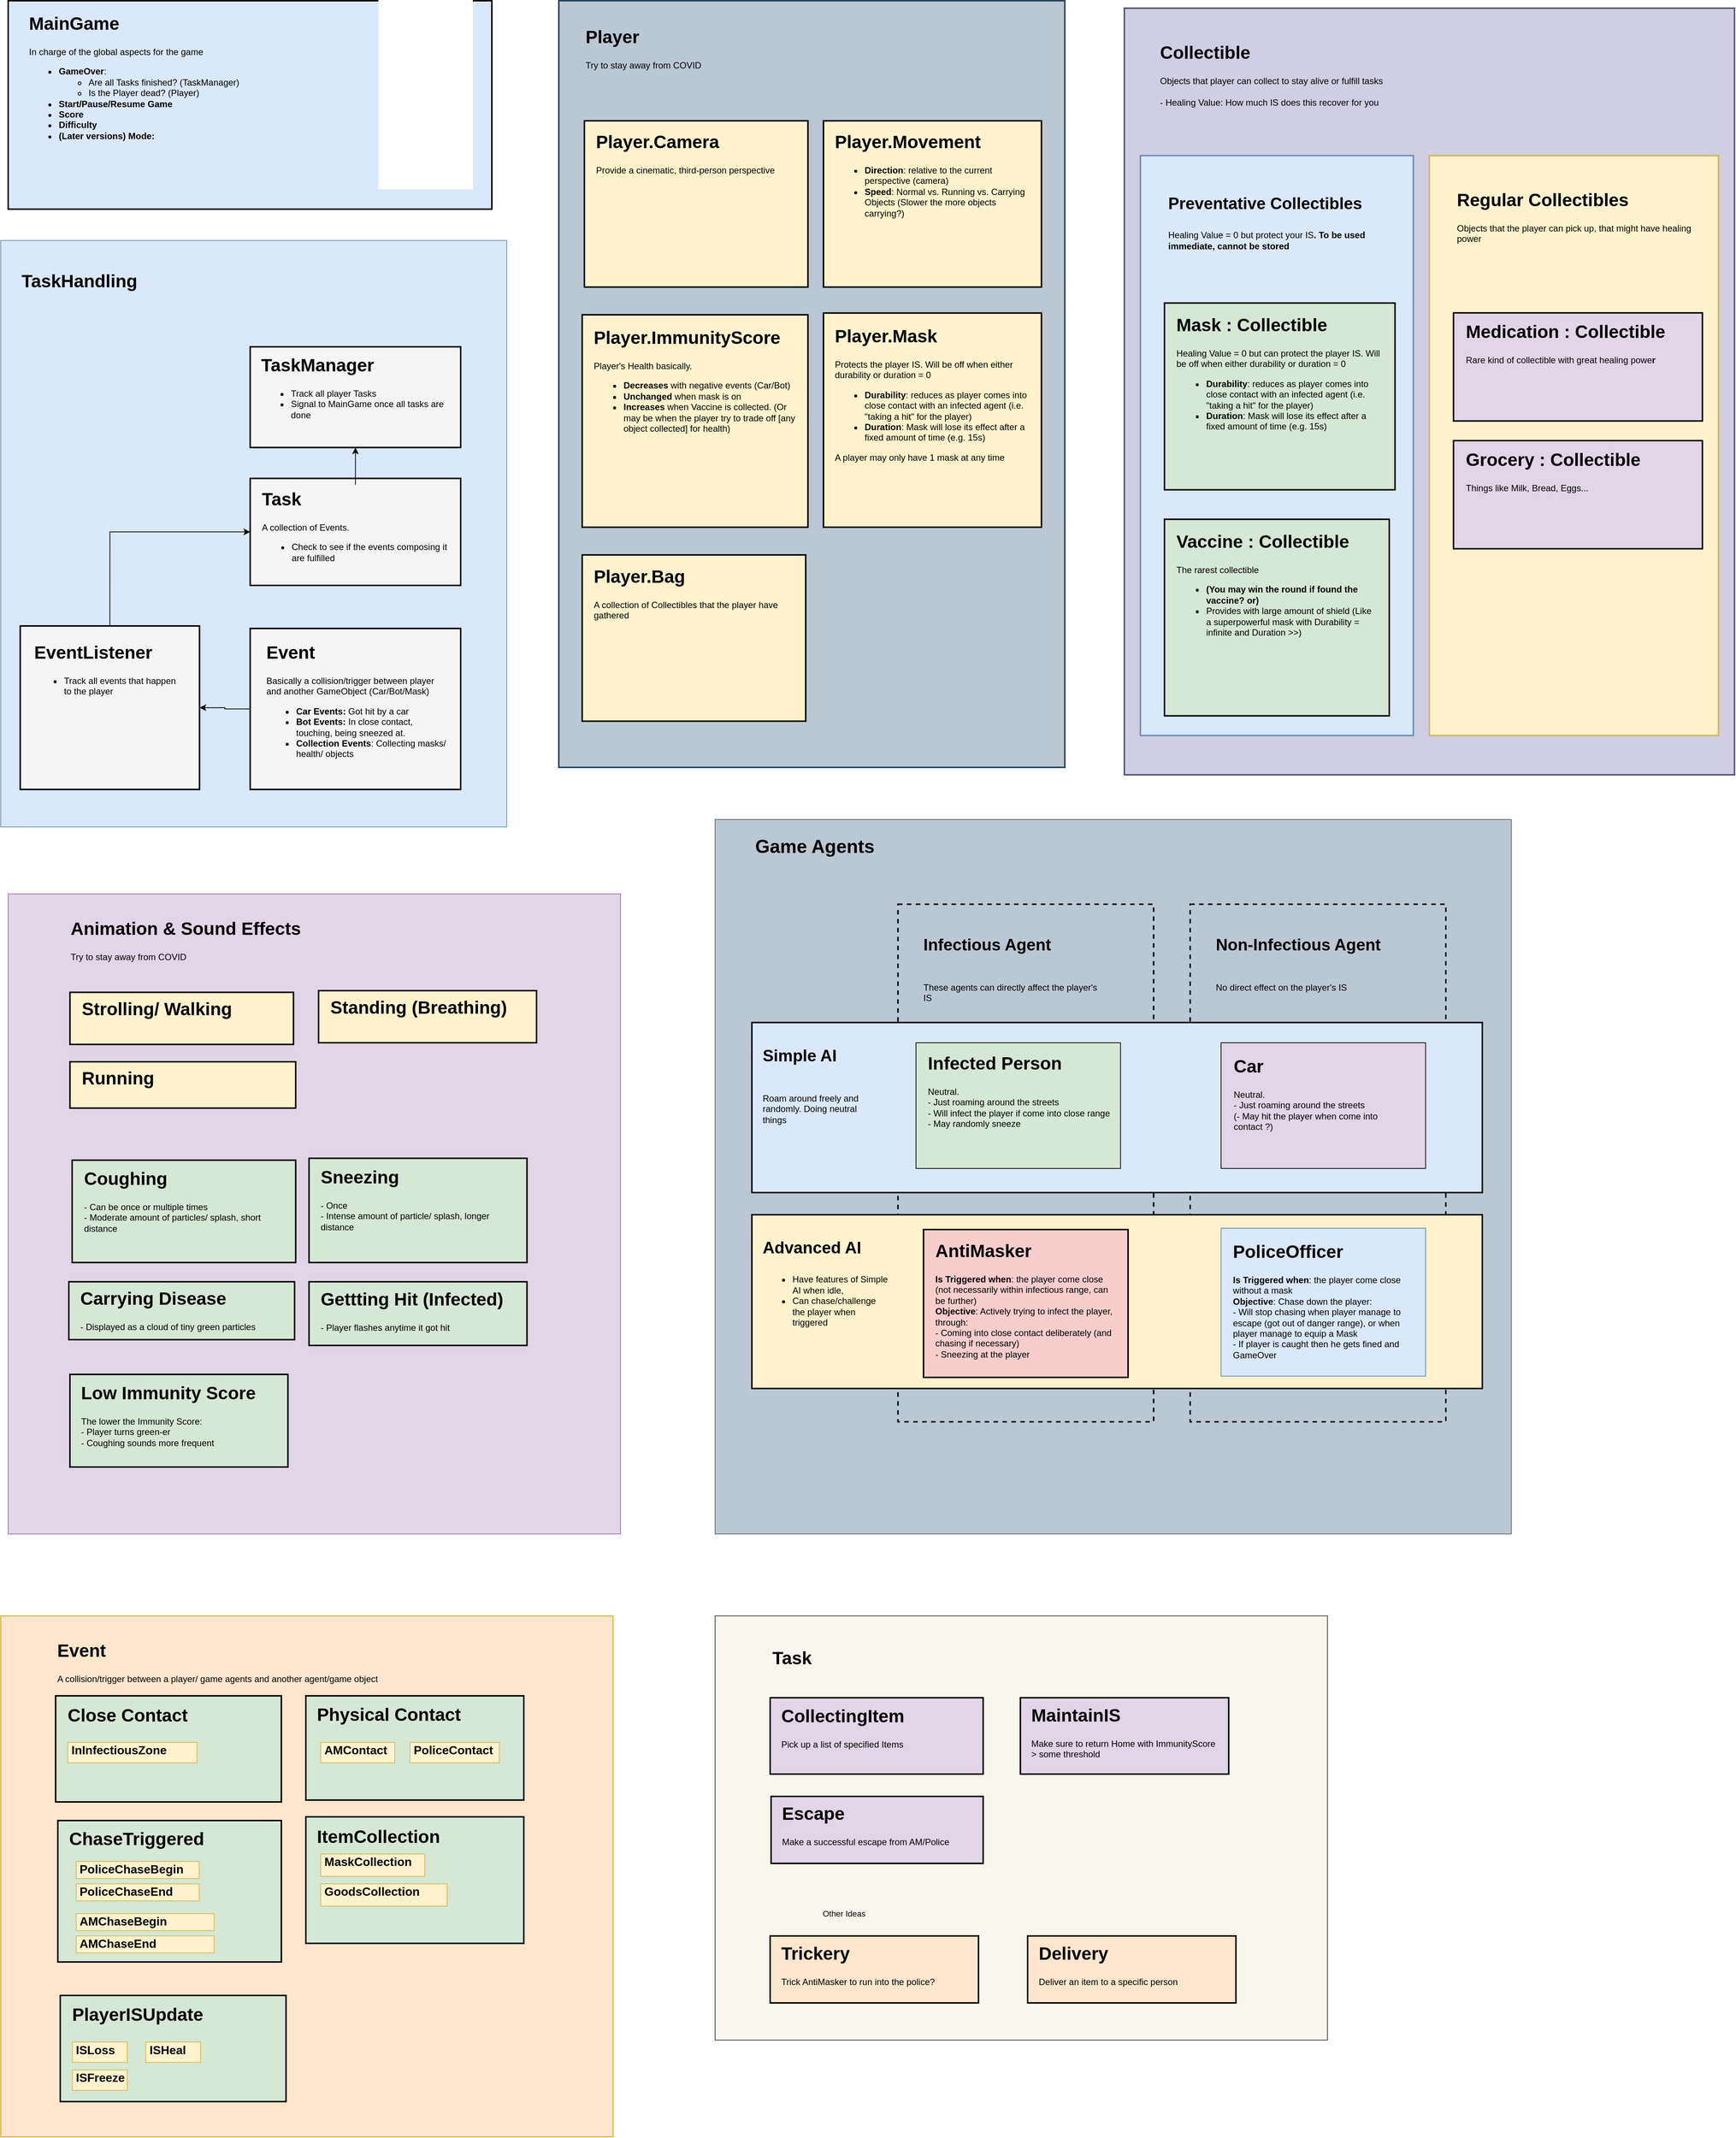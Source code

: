 <mxfile version="14.2.3" type="github">
  <diagram id="yx-DEh3mafyq6rKC4UoP" name="Page-1">
    <mxGraphModel dx="3494" dy="1338" grid="1" gridSize="10" guides="1" tooltips="1" connect="1" arrows="1" fold="1" page="1" pageScale="1" pageWidth="850" pageHeight="1100" math="0" shadow="0">
      <root>
        <mxCell id="0" />
        <mxCell id="1" parent="0" />
        <mxCell id="9jHa-yjWCjIx_G0f_6F6-2" value="" style="group;fillColor=#dae8fc;strokeColor=#6c8ebf;" parent="1" vertex="1" connectable="0">
          <mxGeometry x="-790" y="70" width="650" height="280" as="geometry" />
        </mxCell>
        <mxCell id="9jHa-yjWCjIx_G0f_6F6-3" value="" style="rounded=0;whiteSpace=wrap;html=1;strokeWidth=2;fillColor=none;align=left;" parent="9jHa-yjWCjIx_G0f_6F6-2" vertex="1">
          <mxGeometry width="650" height="280" as="geometry" />
        </mxCell>
        <mxCell id="9jHa-yjWCjIx_G0f_6F6-4" value="&lt;h1&gt;MainGame&lt;/h1&gt;&lt;div&gt;In charge of the global aspects for the game&lt;/div&gt;&lt;ul&gt;&lt;li&gt;&lt;b&gt;GameOver&lt;/b&gt;:&lt;/li&gt;&lt;ul&gt;&lt;li&gt;Are all Tasks finished? (TaskManager)&lt;/li&gt;&lt;li&gt;Is the Player dead? (Player)&lt;/li&gt;&lt;/ul&gt;&lt;li&gt;&lt;b&gt;Start/Pause/Resume Game&lt;/b&gt;&lt;/li&gt;&lt;li&gt;&lt;b&gt;Score&lt;/b&gt;&lt;/li&gt;&lt;li&gt;&lt;b&gt;Difficulty&lt;/b&gt;&lt;/li&gt;&lt;li&gt;&lt;b&gt;(Later versions) Mode: &lt;br&gt;&lt;/b&gt;&lt;/li&gt;&lt;/ul&gt;&lt;div&gt;&lt;br&gt;&lt;/div&gt;&lt;div&gt;&lt;br&gt;&lt;/div&gt;&lt;p&gt;&lt;br&gt;&lt;/p&gt;" style="text;html=1;strokeColor=none;fillColor=none;spacing=5;spacingTop=-20;whiteSpace=wrap;overflow=hidden;rounded=0;" parent="9jHa-yjWCjIx_G0f_6F6-2" vertex="1">
          <mxGeometry x="23.21" y="11.2" width="599.706" height="254.8" as="geometry" />
        </mxCell>
        <mxCell id="9jHa-yjWCjIx_G0f_6F6-5" value="" style="group" parent="1" vertex="1" connectable="0">
          <mxGeometry x="710" y="80" width="820" height="1030" as="geometry" />
        </mxCell>
        <mxCell id="9jHa-yjWCjIx_G0f_6F6-6" value="" style="rounded=0;whiteSpace=wrap;html=1;strokeWidth=2;fillColor=#d0cee2;strokeColor=#56517e;" parent="9jHa-yjWCjIx_G0f_6F6-5" vertex="1">
          <mxGeometry width="820" height="1030" as="geometry" />
        </mxCell>
        <mxCell id="9jHa-yjWCjIx_G0f_6F6-7" value="&lt;h1&gt;Collectible&lt;/h1&gt;&lt;div&gt;Objects that player can collect to stay alive or fulfill tasks&lt;br&gt;&lt;/div&gt;&lt;div&gt;&lt;br&gt;&lt;/div&gt;- Healing Value: How much IS does this recover for you" style="text;html=1;spacing=5;spacingTop=-20;whiteSpace=wrap;overflow=hidden;rounded=0;" parent="9jHa-yjWCjIx_G0f_6F6-5" vertex="1">
          <mxGeometry x="43.16" y="39.615" width="612.733" height="158.462" as="geometry" />
        </mxCell>
        <mxCell id="9jHa-yjWCjIx_G0f_6F6-8" value="" style="group" parent="9jHa-yjWCjIx_G0f_6F6-5" vertex="1" connectable="0">
          <mxGeometry x="21.579" y="198.077" width="388.421" height="779.103" as="geometry" />
        </mxCell>
        <mxCell id="9jHa-yjWCjIx_G0f_6F6-9" value="" style="rounded=0;whiteSpace=wrap;html=1;strokeWidth=2;fillColor=#dae8fc;strokeColor=#6c8ebf;" parent="9jHa-yjWCjIx_G0f_6F6-8" vertex="1">
          <mxGeometry width="366.842" height="779.103" as="geometry" />
        </mxCell>
        <mxCell id="9jHa-yjWCjIx_G0f_6F6-10" value="" style="group;fillColor=#d5e8d4;strokeColor=#82b366;" parent="9jHa-yjWCjIx_G0f_6F6-8" vertex="1" connectable="0">
          <mxGeometry x="32.368" y="488.59" width="302.105" height="264.103" as="geometry" />
        </mxCell>
        <mxCell id="9jHa-yjWCjIx_G0f_6F6-11" value="" style="rounded=0;whiteSpace=wrap;html=1;strokeWidth=2;fillColor=none;align=left;" parent="9jHa-yjWCjIx_G0f_6F6-10" vertex="1">
          <mxGeometry width="302.105" height="264.103" as="geometry" />
        </mxCell>
        <mxCell id="9jHa-yjWCjIx_G0f_6F6-12" value="&lt;h1&gt;Vaccine : Collectible&lt;/h1&gt;&lt;div&gt;The rarest collectible&lt;br&gt;&lt;/div&gt;&lt;div&gt;&lt;ul&gt;&lt;li&gt;&lt;b&gt;(You may win the round if found the vaccine? or)&lt;/b&gt;&lt;/li&gt;&lt;li&gt;Provides with large amount of shield (Like a superpowerful mask with Durability = infinite and Duration &amp;gt;&amp;gt;)&lt;br&gt;&lt;/li&gt;&lt;/ul&gt;&lt;/div&gt;&lt;p&gt;&lt;br&gt;&lt;/p&gt;" style="text;html=1;strokeColor=none;fillColor=none;spacing=5;spacingTop=-20;whiteSpace=wrap;overflow=hidden;rounded=0;" parent="9jHa-yjWCjIx_G0f_6F6-10" vertex="1">
          <mxGeometry x="10.788" y="10.564" width="278.73" height="240.333" as="geometry" />
        </mxCell>
        <mxCell id="9jHa-yjWCjIx_G0f_6F6-13" value="" style="group;fillColor=#d5e8d4;strokeColor=#82b366;" parent="9jHa-yjWCjIx_G0f_6F6-8" vertex="1" connectable="0">
          <mxGeometry x="32.368" y="198.077" width="309.82" height="250.897" as="geometry" />
        </mxCell>
        <mxCell id="9jHa-yjWCjIx_G0f_6F6-14" value="" style="rounded=0;whiteSpace=wrap;html=1;strokeWidth=2;fillColor=none;align=left;" parent="9jHa-yjWCjIx_G0f_6F6-13" vertex="1">
          <mxGeometry width="309.82" height="250.897" as="geometry" />
        </mxCell>
        <mxCell id="9jHa-yjWCjIx_G0f_6F6-15" value="&lt;h1&gt;Mask : Collectible&lt;/h1&gt;&lt;div&gt;&lt;div&gt;Healing Value = 0 but can protect the player IS. Will be off when either durability or duration = 0&lt;br&gt;&lt;/div&gt;&lt;ul&gt;&lt;li&gt;&lt;b&gt;Durability&lt;/b&gt;: reduces as player comes into close contact with an infected agent (i.e. &quot;taking a hit&quot; for the player)&lt;/li&gt;&lt;li&gt;&lt;b&gt;Duration&lt;/b&gt;: Mask will lose its effect after a fixed amount of time (e.g. 15s)&lt;/li&gt;&lt;/ul&gt;&lt;/div&gt;&lt;div&gt;&lt;br&gt;&lt;/div&gt;&lt;div&gt;&lt;br&gt;&lt;/div&gt;&lt;p&gt;&lt;br&gt;&lt;/p&gt;" style="text;html=1;spacing=5;spacingTop=-20;whiteSpace=wrap;overflow=hidden;rounded=0;" parent="9jHa-yjWCjIx_G0f_6F6-13" vertex="1">
          <mxGeometry x="11.063" y="10.036" width="285.847" height="228.317" as="geometry" />
        </mxCell>
        <mxCell id="9jHa-yjWCjIx_G0f_6F6-16" value="&lt;p style=&quot;font-size: 22px&quot;&gt;&lt;font style=&quot;font-size: 22px&quot;&gt;&lt;b&gt;Preventative Collectibles&lt;/b&gt;&lt;/font&gt;&lt;/p&gt;&lt;p&gt;&lt;font style=&quot;font-size: 12px&quot;&gt;Healing Value = 0 but protect your IS&lt;b&gt;. To be used immediate, cannot be stored&lt;br&gt;&lt;/b&gt;&lt;/font&gt;&lt;/p&gt;&lt;p&gt;&lt;br&gt;&lt;/p&gt;" style="text;html=1;strokeColor=none;fillColor=none;spacing=5;spacingTop=-20;whiteSpace=wrap;overflow=hidden;rounded=0;" parent="9jHa-yjWCjIx_G0f_6F6-8" vertex="1">
          <mxGeometry x="32.368" y="39.615" width="291.316" height="118.846" as="geometry" />
        </mxCell>
        <mxCell id="9jHa-yjWCjIx_G0f_6F6-17" value="" style="group" parent="9jHa-yjWCjIx_G0f_6F6-5" vertex="1" connectable="0">
          <mxGeometry x="410" y="198.077" width="388.421" height="779.103" as="geometry" />
        </mxCell>
        <mxCell id="9jHa-yjWCjIx_G0f_6F6-18" value="" style="rounded=0;whiteSpace=wrap;html=1;strokeWidth=2;fillColor=#fff2cc;strokeColor=#d6b656;" parent="9jHa-yjWCjIx_G0f_6F6-17" vertex="1">
          <mxGeometry width="388.421" height="779.103" as="geometry" />
        </mxCell>
        <mxCell id="9jHa-yjWCjIx_G0f_6F6-19" value="&lt;h1&gt;Regular Collectibles&lt;/h1&gt;&lt;div&gt;Objects that the player can pick up, that might have healing power&lt;br&gt;&lt;/div&gt;&lt;p&gt;&lt;br&gt;&lt;/p&gt;" style="text;html=1;strokeColor=none;fillColor=none;spacing=5;spacingTop=-20;whiteSpace=wrap;overflow=hidden;rounded=0;" parent="9jHa-yjWCjIx_G0f_6F6-17" vertex="1">
          <mxGeometry x="32.368" y="39.615" width="356.053" height="118.846" as="geometry" />
        </mxCell>
        <mxCell id="9jHa-yjWCjIx_G0f_6F6-20" value="" style="group;fillColor=#e1d5e7;strokeColor=#9673a6;" parent="9jHa-yjWCjIx_G0f_6F6-17" vertex="1" connectable="0">
          <mxGeometry x="32.368" y="211.282" width="334.474" height="145.256" as="geometry" />
        </mxCell>
        <mxCell id="9jHa-yjWCjIx_G0f_6F6-21" value="" style="rounded=0;whiteSpace=wrap;html=1;strokeWidth=2;fillColor=none;align=left;" parent="9jHa-yjWCjIx_G0f_6F6-20" vertex="1">
          <mxGeometry width="334.474" height="145.256" as="geometry" />
        </mxCell>
        <mxCell id="9jHa-yjWCjIx_G0f_6F6-22" value="&lt;h1&gt;Medication : Collectible&lt;/h1&gt;&lt;div&gt;Rare kind of collectible with great healing powe&lt;b&gt;r&lt;/b&gt;&lt;br&gt;&lt;/div&gt;&lt;p&gt;&lt;br&gt;&lt;/p&gt;" style="text;html=1;strokeColor=none;fillColor=none;spacing=5;spacingTop=-20;whiteSpace=wrap;overflow=hidden;rounded=0;" parent="9jHa-yjWCjIx_G0f_6F6-20" vertex="1">
          <mxGeometry x="11.943" y="5.81" width="308.594" height="132.183" as="geometry" />
        </mxCell>
        <mxCell id="9jHa-yjWCjIx_G0f_6F6-23" value="" style="group;fillColor=#e1d5e7;strokeColor=#9673a6;" parent="9jHa-yjWCjIx_G0f_6F6-17" vertex="1" connectable="0">
          <mxGeometry x="32.368" y="382.949" width="334.474" height="145.256" as="geometry" />
        </mxCell>
        <mxCell id="9jHa-yjWCjIx_G0f_6F6-24" value="" style="rounded=0;whiteSpace=wrap;html=1;strokeWidth=2;fillColor=none;align=left;" parent="9jHa-yjWCjIx_G0f_6F6-23" vertex="1">
          <mxGeometry width="334.474" height="145.256" as="geometry" />
        </mxCell>
        <mxCell id="9jHa-yjWCjIx_G0f_6F6-25" value="&lt;h1&gt;Grocery : Collectible&lt;/h1&gt;&lt;div&gt;&lt;div&gt;Things like Milk, Bread, Eggs...&lt;br&gt;&lt;/div&gt;&lt;/div&gt;&lt;div&gt;&lt;br&gt;&lt;/div&gt;&lt;div&gt;&lt;br&gt;&lt;/div&gt;&lt;p&gt;&lt;br&gt;&lt;/p&gt;" style="text;html=1;spacing=5;spacingTop=-20;whiteSpace=wrap;overflow=hidden;rounded=0;" parent="9jHa-yjWCjIx_G0f_6F6-23" vertex="1">
          <mxGeometry x="11.943" y="5.81" width="308.594" height="132.183" as="geometry" />
        </mxCell>
        <mxCell id="9jHa-yjWCjIx_G0f_6F6-26" value="" style="group;fillColor=#fad9d5;strokeColor=#ae4132;" parent="1" vertex="1" connectable="0">
          <mxGeometry x="-50" y="70" width="680" height="1030" as="geometry" />
        </mxCell>
        <mxCell id="9jHa-yjWCjIx_G0f_6F6-27" value="" style="rounded=0;whiteSpace=wrap;html=1;strokeWidth=2;fillColor=#bac8d3;strokeColor=#23445d;" parent="9jHa-yjWCjIx_G0f_6F6-26" vertex="1">
          <mxGeometry width="680" height="1030" as="geometry" />
        </mxCell>
        <mxCell id="9jHa-yjWCjIx_G0f_6F6-28" value="" style="group;fillColor=#fff2cc;strokeColor=#d6b656;" parent="9jHa-yjWCjIx_G0f_6F6-26" vertex="1" connectable="0">
          <mxGeometry x="355.692" y="161.325" width="292.923" height="223.373" as="geometry" />
        </mxCell>
        <mxCell id="9jHa-yjWCjIx_G0f_6F6-29" value="" style="rounded=0;whiteSpace=wrap;html=1;strokeWidth=2;fillColor=none;align=left;" parent="9jHa-yjWCjIx_G0f_6F6-28" vertex="1">
          <mxGeometry width="292.923" height="223.373" as="geometry" />
        </mxCell>
        <mxCell id="9jHa-yjWCjIx_G0f_6F6-30" value="&lt;h1&gt;Player.Movement&lt;/h1&gt;&lt;div&gt;&lt;ul&gt;&lt;li&gt;&lt;b&gt;Direction&lt;/b&gt;: relative to the current perspective (camera)&lt;/li&gt;&lt;li&gt;&lt;b&gt;Speed&lt;/b&gt;: Normal vs. Running vs. Carrying Objects (Slower the more objects carrying?)&lt;br&gt;&lt;/li&gt;&lt;/ul&gt;&lt;/div&gt;&lt;div&gt;&lt;br&gt;&lt;/div&gt;&lt;div&gt;&lt;br&gt;&lt;/div&gt;&lt;p&gt;&lt;br&gt;&lt;/p&gt;" style="text;html=1;strokeColor=none;fillColor=none;spacing=5;spacingTop=-20;whiteSpace=wrap;overflow=hidden;rounded=0;" parent="9jHa-yjWCjIx_G0f_6F6-28" vertex="1">
          <mxGeometry x="10.46" y="8.935" width="270.258" height="203.27" as="geometry" />
        </mxCell>
        <mxCell id="9jHa-yjWCjIx_G0f_6F6-31" value="" style="group;fillColor=#fff2cc;strokeColor=#d6b656;" parent="9jHa-yjWCjIx_G0f_6F6-26" vertex="1" connectable="0">
          <mxGeometry x="31.385" y="421.928" width="303.385" height="285.422" as="geometry" />
        </mxCell>
        <mxCell id="9jHa-yjWCjIx_G0f_6F6-32" value="" style="rounded=0;whiteSpace=wrap;html=1;strokeWidth=2;fillColor=none;align=left;" parent="9jHa-yjWCjIx_G0f_6F6-31" vertex="1">
          <mxGeometry width="303.385" height="285.422" as="geometry" />
        </mxCell>
        <mxCell id="9jHa-yjWCjIx_G0f_6F6-33" value="&lt;h1&gt;Player.ImmunityScore&lt;/h1&gt;&lt;div&gt;Player&#39;s Health basically. &lt;br&gt;&lt;/div&gt;&lt;div&gt;&lt;ul&gt;&lt;li&gt;&lt;b&gt;Decreases &lt;/b&gt;with negative events (Car/Bot)&lt;/li&gt;&lt;li&gt;&lt;b&gt;Unchanged&lt;/b&gt; when mask is on&lt;/li&gt;&lt;li&gt;&lt;b&gt;Increases &lt;/b&gt;when Vaccine is collected. (Or may be when the player try to trade off [any object collected] for health)&lt;br&gt;&lt;/li&gt;&lt;/ul&gt;&lt;/div&gt;&lt;div&gt;&lt;br&gt;&lt;/div&gt;&lt;p&gt;&lt;br&gt;&lt;/p&gt;" style="text;html=1;strokeColor=none;fillColor=none;spacing=5;spacingTop=-20;whiteSpace=wrap;overflow=hidden;rounded=0;" parent="9jHa-yjWCjIx_G0f_6F6-31" vertex="1">
          <mxGeometry x="10.833" y="11.417" width="279.91" height="259.734" as="geometry" />
        </mxCell>
        <mxCell id="9jHa-yjWCjIx_G0f_6F6-34" value="" style="group;fillColor=#fff2cc;strokeColor=#d6b656;" parent="9jHa-yjWCjIx_G0f_6F6-26" vertex="1" connectable="0">
          <mxGeometry x="355.692" y="419.582" width="292.923" height="287.767" as="geometry" />
        </mxCell>
        <mxCell id="9jHa-yjWCjIx_G0f_6F6-35" value="" style="rounded=0;whiteSpace=wrap;html=1;strokeWidth=2;fillColor=none;align=left;" parent="9jHa-yjWCjIx_G0f_6F6-34" vertex="1">
          <mxGeometry width="292.923" height="287.767" as="geometry" />
        </mxCell>
        <mxCell id="9jHa-yjWCjIx_G0f_6F6-36" value="&lt;h1&gt;Player.Mask&lt;/h1&gt;&lt;div&gt;Protects the player IS. Will be off when either durability or duration = 0&lt;br&gt;&lt;/div&gt;&lt;ul&gt;&lt;li&gt;&lt;b&gt;Durability&lt;/b&gt;: reduces as player comes into close contact with an infected agent (i.e. &quot;taking a hit&quot; for the player)&lt;/li&gt;&lt;li&gt;&lt;b&gt;Duration&lt;/b&gt;: Mask will lose its effect after a fixed amount of time (e.g. 15s)&lt;br&gt;&lt;/li&gt;&lt;/ul&gt;&lt;div&gt;A player may only have 1 mask at any time&lt;br&gt;&lt;/div&gt;&lt;p&gt;&lt;br&gt;&lt;/p&gt;" style="text;html=1;strokeColor=none;fillColor=none;spacing=5;spacingTop=-20;whiteSpace=wrap;overflow=hidden;rounded=0;" parent="9jHa-yjWCjIx_G0f_6F6-34" vertex="1">
          <mxGeometry x="10.46" y="11.511" width="270.258" height="261.868" as="geometry" />
        </mxCell>
        <mxCell id="9jHa-yjWCjIx_G0f_6F6-37" value="&lt;h1&gt;Player&lt;/h1&gt;&lt;div&gt;Try to stay away from COVID&lt;br&gt;&lt;/div&gt;&lt;div&gt;&lt;br&gt;&lt;/div&gt;&lt;div&gt;&lt;br&gt;&lt;/div&gt;&lt;div&gt;&lt;br&gt;&lt;/div&gt;&lt;p&gt;&lt;br&gt;&lt;/p&gt;" style="text;whiteSpace=wrap;html=1;" parent="9jHa-yjWCjIx_G0f_6F6-26" vertex="1">
          <mxGeometry x="34.366" y="12.41" width="188.308" height="198.554" as="geometry" />
        </mxCell>
        <mxCell id="9jHa-yjWCjIx_G0f_6F6-38" value="" style="group;fillColor=#fff2cc;strokeColor=#d6b656;" parent="9jHa-yjWCjIx_G0f_6F6-26" vertex="1" connectable="0">
          <mxGeometry x="34.366" y="161.325" width="300.403" height="223.373" as="geometry" />
        </mxCell>
        <mxCell id="9jHa-yjWCjIx_G0f_6F6-39" value="" style="rounded=0;whiteSpace=wrap;html=1;strokeWidth=2;fillColor=none;align=left;" parent="9jHa-yjWCjIx_G0f_6F6-38" vertex="1">
          <mxGeometry width="300.403" height="223.373" as="geometry" />
        </mxCell>
        <mxCell id="9jHa-yjWCjIx_G0f_6F6-40" value="&lt;h1&gt;Player.Camera&lt;/h1&gt;&lt;div&gt;Provide a cinematic, third-person perspective&lt;br&gt;&lt;/div&gt;&lt;div&gt;&lt;br&gt;&lt;/div&gt;&lt;div&gt;&lt;br&gt;&lt;/div&gt;&lt;p&gt;&lt;br&gt;&lt;/p&gt;" style="text;html=1;spacing=5;spacingTop=-20;whiteSpace=wrap;overflow=hidden;rounded=0;" parent="9jHa-yjWCjIx_G0f_6F6-38" vertex="1">
          <mxGeometry x="10.727" y="8.935" width="277.159" height="203.27" as="geometry" />
        </mxCell>
        <mxCell id="9jHa-yjWCjIx_G0f_6F6-41" value="" style="group;fillColor=#fff2cc;strokeColor=#d6b656;" parent="9jHa-yjWCjIx_G0f_6F6-26" vertex="1" connectable="0">
          <mxGeometry x="31.386" y="744.578" width="300.403" height="223.373" as="geometry" />
        </mxCell>
        <mxCell id="9jHa-yjWCjIx_G0f_6F6-42" value="" style="rounded=0;whiteSpace=wrap;html=1;strokeWidth=2;fillColor=none;align=left;" parent="9jHa-yjWCjIx_G0f_6F6-41" vertex="1">
          <mxGeometry width="300.403" height="223.373" as="geometry" />
        </mxCell>
        <mxCell id="9jHa-yjWCjIx_G0f_6F6-43" value="&lt;h1&gt;Player.Bag&lt;/h1&gt;&lt;div&gt;A collection of Collectibles that the player have gathered&lt;br&gt;&lt;/div&gt;&lt;div&gt;&lt;br&gt;&lt;/div&gt;&lt;div&gt;&lt;br&gt;&lt;/div&gt;&lt;p&gt;&lt;br&gt;&lt;/p&gt;" style="text;html=1;spacing=5;spacingTop=-20;whiteSpace=wrap;overflow=hidden;rounded=0;" parent="9jHa-yjWCjIx_G0f_6F6-41" vertex="1">
          <mxGeometry x="10.727" y="8.935" width="277.159" height="203.27" as="geometry" />
        </mxCell>
        <mxCell id="9jHa-yjWCjIx_G0f_6F6-65" value="" style="group;fillColor=#dae8fc;strokeColor=#6c8ebf;container=0;" parent="1" vertex="1" connectable="0">
          <mxGeometry x="-800" y="392.07" width="680" height="787.93" as="geometry" />
        </mxCell>
        <mxCell id="9jHa-yjWCjIx_G0f_6F6-66" value="&lt;h1&gt;TaskHandling&lt;/h1&gt;&lt;br&gt;&lt;div&gt;&lt;br&gt;&lt;/div&gt;&lt;div&gt;&lt;br&gt;&lt;/div&gt;&lt;div&gt;&lt;br&gt;&lt;/div&gt;&lt;p&gt;&lt;br&gt;&lt;/p&gt;" style="text;whiteSpace=wrap;html=1;" parent="1" vertex="1">
          <mxGeometry x="-773.807" y="409.998" width="251.429" height="127.15" as="geometry" />
        </mxCell>
        <mxCell id="9jHa-yjWCjIx_G0f_6F6-67" value="" style="group;fillColor=#f5f5f5;strokeColor=#666666;fontColor=#333333;" parent="1" vertex="1" connectable="0">
          <mxGeometry x="-464.762" y="913.392" width="282.857" height="216.259" as="geometry" />
        </mxCell>
        <mxCell id="9jHa-yjWCjIx_G0f_6F6-68" value="" style="rounded=0;whiteSpace=wrap;html=1;strokeWidth=2;fillColor=none;" parent="9jHa-yjWCjIx_G0f_6F6-67" vertex="1">
          <mxGeometry width="282.857" height="216.259" as="geometry" />
        </mxCell>
        <mxCell id="9jHa-yjWCjIx_G0f_6F6-69" value="&lt;h1&gt;Event&lt;/h1&gt;&lt;p&gt;Basically a collision/trigger between player and another GameObject (Car/Bot/Mask)&lt;/p&gt;&lt;ul&gt;&lt;li&gt;&lt;b&gt;Car Events:&lt;/b&gt; Got hit by a car&lt;br&gt;&lt;/li&gt;&lt;li&gt;&lt;b&gt;Bot Events:&lt;/b&gt; In close contact, touching, being sneezed at.&lt;/li&gt;&lt;li&gt;&lt;b&gt;Collection Events&lt;/b&gt;: Collecting masks/ health/ objects&lt;br&gt;&lt;/li&gt;&lt;/ul&gt;" style="text;html=1;strokeColor=none;fillColor=none;spacing=5;spacingTop=-20;whiteSpace=wrap;overflow=hidden;rounded=0;" parent="9jHa-yjWCjIx_G0f_6F6-67" vertex="1">
          <mxGeometry x="16.639" y="13.107" width="249.58" height="196.599" as="geometry" />
        </mxCell>
        <mxCell id="9jHa-yjWCjIx_G0f_6F6-70" value="" style="group;fillColor=#f5f5f5;strokeColor=#666666;fontColor=#333333;" parent="1" vertex="1" connectable="0">
          <mxGeometry x="-464.762" y="711.763" width="282.857" height="143.758" as="geometry" />
        </mxCell>
        <mxCell id="9jHa-yjWCjIx_G0f_6F6-71" value="" style="rounded=0;whiteSpace=wrap;html=1;strokeWidth=2;fillColor=none;" parent="9jHa-yjWCjIx_G0f_6F6-70" vertex="1">
          <mxGeometry width="282.857" height="143.758" as="geometry" />
        </mxCell>
        <mxCell id="9jHa-yjWCjIx_G0f_6F6-72" value="&lt;h1&gt;Task&lt;/h1&gt;&lt;p&gt;A collection of Events.&lt;/p&gt;&lt;ul&gt;&lt;li&gt;Check to see if the events composing it are fulfilled&lt;br&gt;&lt;/li&gt;&lt;/ul&gt;" style="text;html=1;strokeColor=none;fillColor=none;spacing=5;spacingTop=-20;whiteSpace=wrap;overflow=hidden;rounded=0;" parent="9jHa-yjWCjIx_G0f_6F6-70" vertex="1">
          <mxGeometry x="10.476" y="8.456" width="261.905" height="126.846" as="geometry" />
        </mxCell>
        <mxCell id="9jHa-yjWCjIx_G0f_6F6-73" value="" style="group;fillColor=#f5f5f5;strokeColor=#666666;fontColor=#333333;" parent="1" vertex="1" connectable="0">
          <mxGeometry x="-464.762" y="534.938" width="282.857" height="135.303" as="geometry" />
        </mxCell>
        <mxCell id="9jHa-yjWCjIx_G0f_6F6-74" value="" style="rounded=0;whiteSpace=wrap;html=1;strokeWidth=2;fillColor=none;align=left;" parent="9jHa-yjWCjIx_G0f_6F6-73" vertex="1">
          <mxGeometry width="282.857" height="135.303" as="geometry" />
        </mxCell>
        <mxCell id="9jHa-yjWCjIx_G0f_6F6-75" value="&lt;h1&gt;TaskManager&lt;/h1&gt;&lt;ul&gt;&lt;li&gt;Track all player Tasks&lt;/li&gt;&lt;li&gt;Signal to MainGame once all tasks are done&lt;br&gt;&lt;/li&gt;&lt;/ul&gt;&lt;p&gt;&lt;br&gt;&lt;/p&gt;" style="text;html=1;strokeColor=none;fillColor=none;spacing=5;spacingTop=-20;whiteSpace=wrap;overflow=hidden;rounded=0;" parent="9jHa-yjWCjIx_G0f_6F6-73" vertex="1">
          <mxGeometry x="10.1" y="5.412" width="260.971" height="123.125" as="geometry" />
        </mxCell>
        <mxCell id="9jHa-yjWCjIx_G0f_6F6-76" style="edgeStyle=orthogonalEdgeStyle;rounded=0;orthogonalLoop=1;jettySize=auto;html=1;exitX=0.5;exitY=0;exitDx=0;exitDy=0;entryX=0.5;entryY=1;entryDx=0;entryDy=0;" parent="1" source="9jHa-yjWCjIx_G0f_6F6-72" target="9jHa-yjWCjIx_G0f_6F6-74" edge="1">
          <mxGeometry x="-800" y="399.841" as="geometry" />
        </mxCell>
        <mxCell id="9jHa-yjWCjIx_G0f_6F6-77" style="edgeStyle=orthogonalEdgeStyle;rounded=0;orthogonalLoop=1;jettySize=auto;html=1;exitX=0.5;exitY=0;exitDx=0;exitDy=0;entryX=0;entryY=0.5;entryDx=0;entryDy=0;" parent="1" source="9jHa-yjWCjIx_G0f_6F6-80" target="9jHa-yjWCjIx_G0f_6F6-71" edge="1">
          <mxGeometry x="-800" y="399.841" as="geometry" />
        </mxCell>
        <mxCell id="9jHa-yjWCjIx_G0f_6F6-78" style="edgeStyle=orthogonalEdgeStyle;rounded=0;orthogonalLoop=1;jettySize=auto;html=1;exitX=0;exitY=0.5;exitDx=0;exitDy=0;entryX=1;entryY=0.5;entryDx=0;entryDy=0;" parent="1" source="9jHa-yjWCjIx_G0f_6F6-68" target="9jHa-yjWCjIx_G0f_6F6-80" edge="1">
          <mxGeometry x="-800" y="399.841" as="geometry" />
        </mxCell>
        <mxCell id="9jHa-yjWCjIx_G0f_6F6-79" value="" style="group;fillColor=#f5f5f5;strokeColor=#666666;fontColor=#333333;" parent="1" vertex="1" connectable="0">
          <mxGeometry x="-773.81" y="910" width="240.95" height="219.65" as="geometry" />
        </mxCell>
        <mxCell id="9jHa-yjWCjIx_G0f_6F6-80" value="" style="rounded=0;whiteSpace=wrap;html=1;strokeWidth=2;fillColor=none;" parent="9jHa-yjWCjIx_G0f_6F6-79" vertex="1">
          <mxGeometry width="240.95" height="219.65" as="geometry" />
        </mxCell>
        <mxCell id="9jHa-yjWCjIx_G0f_6F6-81" value="&lt;h1&gt;EventListener&lt;/h1&gt;&lt;ul&gt;&lt;li&gt;Track all events that happen to the player&lt;/li&gt;&lt;/ul&gt;" style="text;html=1;strokeColor=none;fillColor=none;spacing=5;spacingTop=-20;whiteSpace=wrap;overflow=hidden;rounded=0;" parent="9jHa-yjWCjIx_G0f_6F6-79" vertex="1">
          <mxGeometry x="13.386" y="15.689" width="209.716" height="196.116" as="geometry" />
        </mxCell>
        <mxCell id="EqyBQF0mN42l7uXE81TV-1" value="" style="group" parent="1" vertex="1" connectable="0">
          <mxGeometry x="160" y="1170" width="1070" height="960" as="geometry" />
        </mxCell>
        <mxCell id="9jHa-yjWCjIx_G0f_6F6-1" value="" style="group;container=0;strokeColor=#666666;fontColor=#333333;fillColor=#BAC8D3;" parent="EqyBQF0mN42l7uXE81TV-1" vertex="1" connectable="0">
          <mxGeometry width="1070" height="960" as="geometry" />
        </mxCell>
        <mxCell id="9jHa-yjWCjIx_G0f_6F6-44" value="" style="rounded=0;whiteSpace=wrap;html=1;strokeWidth=2;fillColor=none;dashed=1;" parent="EqyBQF0mN42l7uXE81TV-1" vertex="1">
          <mxGeometry x="638.44" y="113.88" width="343.578" height="695.318" as="geometry" />
        </mxCell>
        <mxCell id="9jHa-yjWCjIx_G0f_6F6-45" value="" style="rounded=0;whiteSpace=wrap;html=1;strokeWidth=2;fillColor=none;dashed=1;" parent="EqyBQF0mN42l7uXE81TV-1" vertex="1">
          <mxGeometry x="245.78" y="113.88" width="343.578" height="695.318" as="geometry" />
        </mxCell>
        <mxCell id="9jHa-yjWCjIx_G0f_6F6-46" value="&lt;b&gt;&lt;font style=&quot;font-size: 25px&quot;&gt;Game Agents&lt;/font&gt;&lt;/b&gt;" style="text;whiteSpace=wrap;html=1;" parent="EqyBQF0mN42l7uXE81TV-1" vertex="1">
          <mxGeometry x="52.247" y="13.953" width="370.23" height="89.994" as="geometry" />
        </mxCell>
        <mxCell id="9jHa-yjWCjIx_G0f_6F6-47" value="" style="rounded=0;whiteSpace=wrap;html=1;strokeWidth=2;fillColor=#fff2cc;gradientDirection=west;" parent="EqyBQF0mN42l7uXE81TV-1" vertex="1">
          <mxGeometry x="49.45" y="531.07" width="981.651" height="233.428" as="geometry" />
        </mxCell>
        <mxCell id="9jHa-yjWCjIx_G0f_6F6-48" value="" style="rounded=0;whiteSpace=wrap;html=1;strokeWidth=2;fillColor=#dae8fc;" parent="EqyBQF0mN42l7uXE81TV-1" vertex="1">
          <mxGeometry x="49.45" y="272.809" width="981.651" height="228.462" as="geometry" />
        </mxCell>
        <mxCell id="9jHa-yjWCjIx_G0f_6F6-49" value="" style="group;fillColor=#f8cecc;strokeColor=#b85450;" parent="EqyBQF0mN42l7uXE81TV-1" vertex="1" connectable="0">
          <mxGeometry x="280.138" y="550.936" width="274.862" height="198.662" as="geometry" />
        </mxCell>
        <mxCell id="9jHa-yjWCjIx_G0f_6F6-50" value="" style="rounded=0;whiteSpace=wrap;html=1;strokeWidth=2;fillColor=none;align=left;" parent="9jHa-yjWCjIx_G0f_6F6-49" vertex="1">
          <mxGeometry width="274.862" height="198.662" as="geometry" />
        </mxCell>
        <mxCell id="9jHa-yjWCjIx_G0f_6F6-51" value="&lt;h1&gt;AntiMasker&lt;/h1&gt;&lt;div&gt;&lt;b&gt;Is Triggered when&lt;/b&gt;: the player come close (not necessarily within infectious range, can be further)&lt;/div&gt;&lt;div&gt; &lt;b&gt;Objective&lt;/b&gt;: Actively trying to infect the player, through:&lt;br&gt;&lt;/div&gt;&lt;div&gt;- Coming into close contact deliberately (and chasing if necessary)&lt;br&gt;&lt;/div&gt;&lt;div&gt;- Sneezing at the player&lt;br&gt;&lt;/div&gt;&lt;p&gt;&lt;br&gt;&lt;/p&gt;" style="text;html=1;strokeColor=none;fillColor=none;spacing=5;spacingTop=-20;whiteSpace=wrap;overflow=hidden;rounded=0;labelBorderColor=none;" parent="9jHa-yjWCjIx_G0f_6F6-49" vertex="1">
          <mxGeometry x="10.63" y="8.94" width="253.595" height="180.783" as="geometry" />
        </mxCell>
        <mxCell id="9jHa-yjWCjIx_G0f_6F6-52" value="&lt;p style=&quot;font-size: 22px&quot;&gt;&lt;b&gt;Infectious Agent&lt;/b&gt;&lt;/p&gt;&lt;div&gt;&lt;br&gt;&lt;/div&gt;&lt;div&gt;These agents can directly affect the player&#39;s&lt;br&gt;&lt;/div&gt;IS" style="text;html=1;strokeColor=none;fillColor=none;spacing=5;spacingTop=-20;whiteSpace=wrap;overflow=hidden;rounded=0;" parent="EqyBQF0mN42l7uXE81TV-1" vertex="1">
          <mxGeometry x="275.229" y="143.679" width="304.312" height="119.197" as="geometry" />
        </mxCell>
        <mxCell id="9jHa-yjWCjIx_G0f_6F6-53" value="" style="group;strokeColor=#6c8ebf;fillColor=#dae8fc;" parent="EqyBQF0mN42l7uXE81TV-1" vertex="1" connectable="0">
          <mxGeometry x="679.996" y="549.229" width="274.862" height="198.662" as="geometry" />
        </mxCell>
        <mxCell id="9jHa-yjWCjIx_G0f_6F6-54" value="" style="group;strokeColor=#6c8ebf;fillColor=#dae8fc;" parent="9jHa-yjWCjIx_G0f_6F6-53" vertex="1" connectable="0">
          <mxGeometry width="274.862" height="198.662" as="geometry" />
        </mxCell>
        <mxCell id="9jHa-yjWCjIx_G0f_6F6-55" value="&lt;h1&gt;PoliceOfficer&lt;br&gt;&lt;/h1&gt;&lt;div&gt;&lt;b&gt;Is Triggered when&lt;/b&gt;: the player come close without a mask&lt;br&gt;&lt;/div&gt;&lt;div&gt; &lt;b&gt;Objective&lt;/b&gt;: Chase down the player:&lt;br&gt;&lt;/div&gt;&lt;div&gt;- Will stop chasing when player manage to escape (got out of danger range), or when player manage to equip a Mask&lt;br&gt;&lt;/div&gt;- If player is caught then he gets fined and GameOver&lt;br&gt;&lt;div&gt;&lt;br&gt;&lt;/div&gt;&lt;div&gt;&lt;br&gt;&lt;/div&gt;&lt;p&gt;&lt;br&gt;&lt;/p&gt;" style="text;html=1;spacing=5;spacingTop=-20;whiteSpace=wrap;overflow=hidden;rounded=0;" parent="9jHa-yjWCjIx_G0f_6F6-53" vertex="1">
          <mxGeometry x="10.63" y="11.724" width="253.595" height="180.783" as="geometry" />
        </mxCell>
        <mxCell id="9jHa-yjWCjIx_G0f_6F6-56" value="&lt;p style=&quot;font-size: 22px&quot;&gt;&lt;b&gt;Non-Infectious Agent&lt;/b&gt;&lt;/p&gt;&lt;div&gt;&lt;br&gt;&lt;/div&gt;&lt;div&gt;No direct effect on the player&#39;s IS&lt;br&gt;&lt;/div&gt;" style="text;html=1;strokeColor=none;fillColor=none;spacing=5;spacingTop=-20;whiteSpace=wrap;overflow=hidden;rounded=0;" parent="EqyBQF0mN42l7uXE81TV-1" vertex="1">
          <mxGeometry x="667.89" y="143.679" width="265.046" height="89.398" as="geometry" />
        </mxCell>
        <mxCell id="9jHa-yjWCjIx_G0f_6F6-57" value="&lt;p style=&quot;font-size: 22px&quot;&gt;&lt;b&gt;Simple AI &lt;br&gt;&lt;/b&gt;&lt;/p&gt;&lt;div&gt;&lt;br&gt;&lt;/div&gt;&lt;div&gt;Roam around freely and randomly. Doing neutral things&lt;br&gt;&lt;/div&gt;" style="text;html=1;strokeColor=none;fillColor=none;spacing=5;spacingTop=-20;whiteSpace=wrap;overflow=hidden;rounded=0;rotation=0;" parent="EqyBQF0mN42l7uXE81TV-1" vertex="1">
          <mxGeometry x="59.266" y="292.676" width="157.064" height="168.863" as="geometry" />
        </mxCell>
        <mxCell id="9jHa-yjWCjIx_G0f_6F6-58" value="&lt;p style=&quot;font-size: 22px&quot;&gt;&lt;b&gt;Advanced AI&lt;/b&gt;&lt;/p&gt;&lt;ul&gt;&lt;li&gt;Have features of Simple AI when idle, &lt;/li&gt;&lt;li&gt;Can chase/challenge the player when triggered&lt;/li&gt;&lt;/ul&gt;" style="text;html=1;strokeColor=none;fillColor=none;spacing=5;spacingTop=-20;whiteSpace=wrap;overflow=hidden;rounded=0;rotation=0;" parent="EqyBQF0mN42l7uXE81TV-1" vertex="1">
          <mxGeometry x="59.266" y="550.936" width="176.697" height="168.863" as="geometry" />
        </mxCell>
        <mxCell id="9jHa-yjWCjIx_G0f_6F6-59" value="" style="group" parent="EqyBQF0mN42l7uXE81TV-1" vertex="1" connectable="0">
          <mxGeometry x="269.999" y="299.996" width="274.866" height="168.863" as="geometry" />
        </mxCell>
        <mxCell id="9jHa-yjWCjIx_G0f_6F6-60" value="" style="group;fillColor=#d5e8d4;strokeColor=#000000;" parent="9jHa-yjWCjIx_G0f_6F6-59" vertex="1" connectable="0">
          <mxGeometry width="274.866" height="168.863" as="geometry" />
        </mxCell>
        <mxCell id="9jHa-yjWCjIx_G0f_6F6-61" value="&lt;h1&gt;Infected Person&lt;br&gt;&lt;/h1&gt;&lt;div&gt;Neutral.&lt;/div&gt;&lt;div&gt;- Just roaming around the streets&lt;/div&gt;&lt;div&gt;- Will infect the player if come into close range&lt;br&gt;&lt;/div&gt;&lt;div&gt;- May randomly sneeze&lt;/div&gt;&lt;div&gt;&lt;br&gt;&lt;/div&gt;&lt;div&gt;&lt;br&gt;&lt;/div&gt;&lt;p&gt;&lt;br&gt;&lt;/p&gt;" style="text;html=1;spacing=5;spacingTop=-20;whiteSpace=wrap;overflow=hidden;rounded=0;" parent="9jHa-yjWCjIx_G0f_6F6-59" vertex="1">
          <mxGeometry x="10.631" y="7.601" width="253.595" height="153.665" as="geometry" />
        </mxCell>
        <mxCell id="9jHa-yjWCjIx_G0f_6F6-62" value="" style="group" parent="EqyBQF0mN42l7uXE81TV-1" vertex="1" connectable="0">
          <mxGeometry x="679.998" y="299.996" width="274.862" height="168.863" as="geometry" />
        </mxCell>
        <mxCell id="9jHa-yjWCjIx_G0f_6F6-63" value="" style="group;fillColor=#e1d5e7;gradientDirection=north;strokeColor=#000000;" parent="9jHa-yjWCjIx_G0f_6F6-62" vertex="1" connectable="0">
          <mxGeometry width="274.862" height="168.863" as="geometry" />
        </mxCell>
        <mxCell id="9jHa-yjWCjIx_G0f_6F6-64" value="&lt;h1&gt;Car&lt;br&gt;&lt;/h1&gt;&lt;div&gt;Neutral.&lt;/div&gt;&lt;div&gt;- Just roaming around the streets&lt;/div&gt;&lt;div&gt;(- May hit the player when come into contact ?)&lt;br&gt;&lt;/div&gt;&lt;div&gt;&lt;br&gt;&lt;/div&gt;&lt;div&gt;&lt;br&gt;&lt;/div&gt;&lt;div&gt;&lt;br&gt;&lt;/div&gt;&lt;p&gt;&lt;br&gt;&lt;/p&gt;" style="text;html=1;spacing=5;spacingTop=-20;whiteSpace=wrap;overflow=hidden;rounded=0;" parent="9jHa-yjWCjIx_G0f_6F6-62" vertex="1">
          <mxGeometry x="12.228" y="11.865" width="240.025" height="145.128" as="geometry" />
        </mxCell>
        <mxCell id="EqyBQF0mN42l7uXE81TV-2" value="" style="group" parent="1" vertex="1" connectable="0">
          <mxGeometry x="-790" y="1270" width="822.92" height="860" as="geometry" />
        </mxCell>
        <mxCell id="9jHa-yjWCjIx_G0f_6F6-82" value="" style="group;fillColor=#e1d5e7;strokeColor=#9673a6;container=0;" parent="EqyBQF0mN42l7uXE81TV-2" vertex="1" connectable="0">
          <mxGeometry width="822.92" height="860" as="geometry" />
        </mxCell>
        <mxCell id="9jHa-yjWCjIx_G0f_6F6-83" value="&lt;h1&gt;Animation &amp;amp; Sound Effects&lt;br&gt;&lt;/h1&gt;&lt;div&gt;Try to stay away from COVID&lt;br&gt;&lt;/div&gt;&lt;div&gt;&lt;br&gt;&lt;/div&gt;&lt;div&gt;&lt;br&gt;&lt;/div&gt;&lt;div&gt;&lt;br&gt;&lt;/div&gt;&lt;p&gt;&lt;br&gt;&lt;/p&gt;" style="text;whiteSpace=wrap;html=1;" parent="EqyBQF0mN42l7uXE81TV-2" vertex="1">
          <mxGeometry x="81.5" y="9.652" width="335.63" height="154.428" as="geometry" />
        </mxCell>
        <mxCell id="9jHa-yjWCjIx_G0f_6F6-84" value="" style="group;fillColor=#fff2cc;strokeColor=#d6b656;" parent="EqyBQF0mN42l7uXE81TV-2" vertex="1" connectable="0">
          <mxGeometry x="82.99" y="132.222" width="300.4" height="70" as="geometry" />
        </mxCell>
        <mxCell id="9jHa-yjWCjIx_G0f_6F6-85" value="" style="rounded=0;whiteSpace=wrap;html=1;strokeWidth=2;fillColor=none;align=left;" parent="9jHa-yjWCjIx_G0f_6F6-84" vertex="1">
          <mxGeometry width="300.4" height="70" as="geometry" />
        </mxCell>
        <mxCell id="9jHa-yjWCjIx_G0f_6F6-86" value="&lt;h1&gt;Strolling/ Walking&lt;br&gt;&lt;/h1&gt;&lt;div&gt;&lt;br&gt;&lt;/div&gt;&lt;div&gt;&lt;br&gt;&lt;/div&gt;&lt;div&gt;&lt;br&gt;&lt;/div&gt;&lt;p&gt;&lt;br&gt;&lt;/p&gt;&lt;div&gt;&lt;br&gt;&lt;/div&gt;&lt;div&gt;&lt;br&gt;&lt;/div&gt;" style="text;html=1;spacing=5;spacingTop=-20;whiteSpace=wrap;overflow=hidden;rounded=0;" parent="9jHa-yjWCjIx_G0f_6F6-84" vertex="1">
          <mxGeometry x="10.727" y="2.8" width="277.157" height="63.7" as="geometry" />
        </mxCell>
        <mxCell id="9jHa-yjWCjIx_G0f_6F6-90" value="" style="group;fillColor=#d5e8d4;strokeColor=#82b366;" parent="EqyBQF0mN42l7uXE81TV-2" vertex="1" connectable="0">
          <mxGeometry x="85.97" y="357.778" width="300.4" height="137.472" as="geometry" />
        </mxCell>
        <mxCell id="9jHa-yjWCjIx_G0f_6F6-91" value="" style="rounded=0;whiteSpace=wrap;html=1;strokeWidth=2;fillColor=none;align=left;" parent="9jHa-yjWCjIx_G0f_6F6-90" vertex="1">
          <mxGeometry width="300.4" height="137.472" as="geometry" />
        </mxCell>
        <mxCell id="9jHa-yjWCjIx_G0f_6F6-92" value="&lt;h1&gt;Coughing&lt;/h1&gt;&lt;div&gt;- Can be once or multiple times&lt;br&gt;&lt;/div&gt;&lt;div&gt;- Moderate amount of particles/ splash, short distance&lt;br&gt;&lt;/div&gt;&lt;div&gt;&lt;br&gt;&lt;/div&gt;&lt;div&gt;&lt;br&gt;&lt;/div&gt;&lt;div&gt;&lt;br&gt;&lt;/div&gt;&lt;p&gt;&lt;br&gt;&lt;/p&gt;" style="text;html=1;spacing=5;spacingTop=-20;whiteSpace=wrap;overflow=hidden;rounded=0;" parent="9jHa-yjWCjIx_G0f_6F6-90" vertex="1">
          <mxGeometry x="10.727" y="5.499" width="277.157" height="125.1" as="geometry" />
        </mxCell>
        <mxCell id="9jHa-yjWCjIx_G0f_6F6-93" value="" style="group;fillColor=#d5e8d4;strokeColor=#82b366;" parent="EqyBQF0mN42l7uXE81TV-2" vertex="1" connectable="0">
          <mxGeometry x="404.31" y="355.203" width="292.92" height="140.047" as="geometry" />
        </mxCell>
        <mxCell id="9jHa-yjWCjIx_G0f_6F6-94" value="" style="rounded=0;whiteSpace=wrap;html=1;strokeWidth=2;fillColor=none;align=left;" parent="9jHa-yjWCjIx_G0f_6F6-93" vertex="1">
          <mxGeometry width="292.92" height="140.047" as="geometry" />
        </mxCell>
        <mxCell id="9jHa-yjWCjIx_G0f_6F6-95" value="&lt;h1&gt;Sneezing&lt;/h1&gt;&lt;div&gt;- Once&lt;br&gt;&lt;/div&gt;&lt;div&gt;- Intense amount of particle/ splash, longer distance&lt;br&gt;&lt;/div&gt;" style="text;html=1;strokeColor=none;fillColor=none;spacing=5;spacingTop=-20;whiteSpace=wrap;overflow=hidden;rounded=0;" parent="9jHa-yjWCjIx_G0f_6F6-93" vertex="1">
          <mxGeometry x="10.46" y="5.602" width="270.255" height="127.442" as="geometry" />
        </mxCell>
        <mxCell id="9jHa-yjWCjIx_G0f_6F6-96" value="" style="group;fillColor=#d5e8d4;strokeColor=#82b366;" parent="EqyBQF0mN42l7uXE81TV-2" vertex="1" connectable="0">
          <mxGeometry x="81.5" y="521.111" width="303.38" height="77.778" as="geometry" />
        </mxCell>
        <mxCell id="9jHa-yjWCjIx_G0f_6F6-97" value="" style="rounded=0;whiteSpace=wrap;html=1;strokeWidth=2;fillColor=none;align=left;" parent="9jHa-yjWCjIx_G0f_6F6-96" vertex="1">
          <mxGeometry width="303.38" height="77.778" as="geometry" />
        </mxCell>
        <mxCell id="9jHa-yjWCjIx_G0f_6F6-98" value="&lt;h1&gt;Carrying Disease&lt;/h1&gt;&lt;div&gt;- Displayed as a cloud of tiny green particles &lt;br&gt;&lt;/div&gt;&lt;br&gt;&lt;div&gt;&lt;br&gt;&lt;/div&gt;&lt;p&gt;&lt;br&gt;&lt;/p&gt;" style="text;html=1;strokeColor=none;fillColor=none;spacing=5;spacingTop=-20;whiteSpace=wrap;overflow=hidden;rounded=0;" parent="9jHa-yjWCjIx_G0f_6F6-96" vertex="1">
          <mxGeometry x="10.833" y="3.111" width="279.906" height="70.778" as="geometry" />
        </mxCell>
        <mxCell id="9jHa-yjWCjIx_G0f_6F6-99" value="" style="group;fillColor=#fff2cc;strokeColor=#d6b656;" parent="EqyBQF0mN42l7uXE81TV-2" vertex="1" connectable="0">
          <mxGeometry x="82.99" y="225.556" width="303.38" height="62.222" as="geometry" />
        </mxCell>
        <mxCell id="9jHa-yjWCjIx_G0f_6F6-100" value="" style="rounded=0;whiteSpace=wrap;html=1;strokeWidth=2;fillColor=none;align=left;" parent="9jHa-yjWCjIx_G0f_6F6-99" vertex="1">
          <mxGeometry width="303.38" height="62.222" as="geometry" />
        </mxCell>
        <mxCell id="9jHa-yjWCjIx_G0f_6F6-101" value="&lt;h1&gt;Running&lt;/h1&gt;&lt;br&gt;&lt;div&gt;&lt;br&gt;&lt;/div&gt;&lt;p&gt;&lt;br&gt;&lt;/p&gt;" style="text;html=1;strokeColor=none;fillColor=none;spacing=5;spacingTop=-20;whiteSpace=wrap;overflow=hidden;rounded=0;" parent="9jHa-yjWCjIx_G0f_6F6-99" vertex="1">
          <mxGeometry x="10.833" y="2.489" width="279.906" height="56.622" as="geometry" />
        </mxCell>
        <mxCell id="9jHa-yjWCjIx_G0f_6F6-105" value="" style="group;fillColor=#d5e8d4;strokeColor=#82b366;" parent="EqyBQF0mN42l7uXE81TV-2" vertex="1" connectable="0">
          <mxGeometry x="404.31" y="521.111" width="292.92" height="85.556" as="geometry" />
        </mxCell>
        <mxCell id="9jHa-yjWCjIx_G0f_6F6-106" value="" style="rounded=0;whiteSpace=wrap;html=1;strokeWidth=2;fillColor=none;align=left;" parent="9jHa-yjWCjIx_G0f_6F6-105" vertex="1">
          <mxGeometry width="292.92" height="85.556" as="geometry" />
        </mxCell>
        <mxCell id="9jHa-yjWCjIx_G0f_6F6-107" value="&lt;h1&gt;Gettting Hit (Infected)&lt;br&gt;&lt;/h1&gt;&lt;div&gt;- Player flashes anytime it got hit&lt;br&gt;&lt;/div&gt;" style="text;html=1;strokeColor=none;fillColor=none;spacing=5;spacingTop=-20;whiteSpace=wrap;overflow=hidden;rounded=0;" parent="9jHa-yjWCjIx_G0f_6F6-105" vertex="1">
          <mxGeometry x="10.46" y="3.421" width="270.26" height="77.354" as="geometry" />
        </mxCell>
        <mxCell id="9jHa-yjWCjIx_G0f_6F6-108" value="" style="group;fillColor=#d5e8d4;strokeColor=#82b366;" parent="EqyBQF0mN42l7uXE81TV-2" vertex="1" connectable="0">
          <mxGeometry x="82.99" y="645.56" width="292.92" height="124.44" as="geometry" />
        </mxCell>
        <mxCell id="9jHa-yjWCjIx_G0f_6F6-109" value="" style="rounded=0;whiteSpace=wrap;html=1;strokeWidth=2;fillColor=none;align=left;" parent="9jHa-yjWCjIx_G0f_6F6-108" vertex="1">
          <mxGeometry width="292.92" height="124.44" as="geometry" />
        </mxCell>
        <mxCell id="9jHa-yjWCjIx_G0f_6F6-110" value="&lt;h1&gt;Low Immunity Score&lt;br&gt;&lt;/h1&gt;&lt;div&gt;The lower the Immunity Score:&lt;br&gt;&lt;/div&gt;&lt;div&gt;- Player turns green-er&lt;/div&gt;&lt;div&gt;- Coughing sounds more frequent&lt;br&gt;&lt;/div&gt;" style="text;html=1;strokeColor=none;fillColor=none;spacing=5;spacingTop=-20;whiteSpace=wrap;overflow=hidden;rounded=0;" parent="9jHa-yjWCjIx_G0f_6F6-108" vertex="1">
          <mxGeometry x="10.46" y="4.976" width="270.26" height="112.512" as="geometry" />
        </mxCell>
        <mxCell id="9jHa-yjWCjIx_G0f_6F6-102" value="" style="group;fillColor=#fff2cc;strokeColor=#d6b656;" parent="EqyBQF0mN42l7uXE81TV-2" vertex="1" connectable="0">
          <mxGeometry x="417.13" y="129.996" width="292.92" height="70" as="geometry" />
        </mxCell>
        <mxCell id="9jHa-yjWCjIx_G0f_6F6-103" value="" style="rounded=0;whiteSpace=wrap;html=1;strokeWidth=2;fillColor=none;align=left;" parent="9jHa-yjWCjIx_G0f_6F6-102" vertex="1">
          <mxGeometry width="292.92" height="70.0" as="geometry" />
        </mxCell>
        <mxCell id="9jHa-yjWCjIx_G0f_6F6-104" value="&lt;h1&gt;Standing (Breathing)&lt;br&gt;&lt;/h1&gt;&lt;div&gt;&lt;br&gt;&lt;/div&gt;&lt;div&gt;&lt;br&gt;&lt;/div&gt;&lt;p&gt;&lt;br&gt;&lt;/p&gt;" style="text;html=1;strokeColor=none;fillColor=none;spacing=5;spacingTop=-20;whiteSpace=wrap;overflow=hidden;rounded=0;" parent="9jHa-yjWCjIx_G0f_6F6-102" vertex="1">
          <mxGeometry x="10.46" y="2.8" width="270.255" height="63.7" as="geometry" />
        </mxCell>
        <mxCell id="EqyBQF0mN42l7uXE81TV-45" value="" style="group;fillColor=#f9f7ed;strokeColor=#36393d;container=0;" parent="1" vertex="1" connectable="0">
          <mxGeometry x="160" y="2240" width="822.92" height="570" as="geometry" />
        </mxCell>
        <mxCell id="EqyBQF0mN42l7uXE81TV-46" value="&lt;h1&gt;Task&lt;br&gt;&lt;/h1&gt;" style="text;whiteSpace=wrap;html=1;" parent="1" vertex="1">
          <mxGeometry x="235" y="2260" width="348.5" height="80.35" as="geometry" />
        </mxCell>
        <mxCell id="EqyBQF0mN42l7uXE81TV-47" value="" style="group;fillColor=#e1d5e7;strokeColor=#9673a6;" parent="1" vertex="1" connectable="0">
          <mxGeometry x="235.26" y="2482.58" width="285" height="90" as="geometry" />
        </mxCell>
        <mxCell id="EqyBQF0mN42l7uXE81TV-48" value="" style="rounded=0;whiteSpace=wrap;html=1;strokeWidth=2;fillColor=none;align=left;" parent="EqyBQF0mN42l7uXE81TV-47" vertex="1">
          <mxGeometry width="285" height="90" as="geometry" />
        </mxCell>
        <mxCell id="EqyBQF0mN42l7uXE81TV-49" value="&lt;h1&gt;Escape&lt;br&gt;&lt;/h1&gt;&lt;div&gt;Make a successful escape from AM/Police&lt;br&gt;&lt;/div&gt;&lt;div&gt;&lt;br&gt;&lt;/div&gt;&lt;div&gt;&lt;br&gt;&lt;/div&gt;&lt;div&gt;&lt;br&gt;&lt;/div&gt;&lt;div&gt;&lt;br&gt;&lt;/div&gt;&lt;p&gt;&lt;br&gt;&lt;/p&gt;" style="text;html=1;spacing=5;spacingTop=-20;whiteSpace=wrap;overflow=hidden;rounded=0;" parent="EqyBQF0mN42l7uXE81TV-47" vertex="1">
          <mxGeometry x="10.177" y="3.6" width="262.948" height="81.9" as="geometry" />
        </mxCell>
        <mxCell id="EqyBQF0mN42l7uXE81TV-52" value="" style="group;fillColor=#e1d5e7;strokeColor=#9673a6;" parent="1" vertex="1" connectable="0">
          <mxGeometry x="570.26" y="2350" width="280" height="102.58" as="geometry" />
        </mxCell>
        <mxCell id="EqyBQF0mN42l7uXE81TV-53" value="" style="rounded=0;whiteSpace=wrap;html=1;strokeWidth=2;fillColor=none;align=left;" parent="EqyBQF0mN42l7uXE81TV-52" vertex="1">
          <mxGeometry width="280.0" height="102.58" as="geometry" />
        </mxCell>
        <mxCell id="EqyBQF0mN42l7uXE81TV-54" value="&lt;h1&gt;MaintainIS&lt;/h1&gt;&lt;div&gt;Make sure to return Home with ImmunityScore &amp;gt; some threshold&lt;br&gt;&lt;/div&gt;" style="text;html=1;strokeColor=none;fillColor=none;spacing=5;spacingTop=-20;whiteSpace=wrap;overflow=hidden;rounded=0;" parent="EqyBQF0mN42l7uXE81TV-52" vertex="1">
          <mxGeometry x="9.998" y="4.103" width="258.335" height="93.348" as="geometry" />
        </mxCell>
        <mxCell id="EqyBQF0mN42l7uXE81TV-57" value="" style="group;fillColor=#e1d5e7;strokeColor=#9673a6;" parent="1" vertex="1" connectable="0">
          <mxGeometry x="234" y="2350" width="286.26" height="102.58" as="geometry" />
        </mxCell>
        <mxCell id="EqyBQF0mN42l7uXE81TV-58" value="" style="rounded=0;whiteSpace=wrap;html=1;strokeWidth=2;fillColor=none;align=left;" parent="EqyBQF0mN42l7uXE81TV-57" vertex="1">
          <mxGeometry width="286.26" height="102.58" as="geometry" />
        </mxCell>
        <mxCell id="EqyBQF0mN42l7uXE81TV-59" value="&lt;h1&gt;CollectingItem&lt;/h1&gt;&lt;div&gt;Pick up a list of specified Items&lt;br&gt;&lt;/div&gt;&lt;div&gt;&lt;br&gt;&lt;/div&gt;&lt;br&gt;&lt;div&gt;&lt;br&gt;&lt;/div&gt;&lt;p&gt;&lt;br&gt;&lt;/p&gt;" style="text;html=1;strokeColor=none;fillColor=none;spacing=5;spacingTop=-20;whiteSpace=wrap;overflow=hidden;rounded=0;" parent="EqyBQF0mN42l7uXE81TV-57" vertex="1">
          <mxGeometry x="10.25" y="4.512" width="264.111" height="93.348" as="geometry" />
        </mxCell>
        <mxCell id="EqyBQF0mN42l7uXE81TV-61" value="" style="group;fillColor=#ffe6cc;strokeColor=#d79b00;" parent="1" vertex="1" connectable="0">
          <mxGeometry x="234" y="2670" width="280" height="90" as="geometry" />
        </mxCell>
        <mxCell id="EqyBQF0mN42l7uXE81TV-62" value="" style="rounded=0;whiteSpace=wrap;html=1;strokeWidth=2;fillColor=none;align=left;" parent="EqyBQF0mN42l7uXE81TV-61" vertex="1">
          <mxGeometry width="280.0" height="90.0" as="geometry" />
        </mxCell>
        <mxCell id="EqyBQF0mN42l7uXE81TV-63" value="&lt;h1&gt;Trickery&lt;br&gt;&lt;/h1&gt;Trick AntiMasker to run into the police?" style="text;html=1;strokeColor=none;fillColor=none;spacing=5;spacingTop=-20;whiteSpace=wrap;overflow=hidden;rounded=0;" parent="EqyBQF0mN42l7uXE81TV-61" vertex="1">
          <mxGeometry x="9.999" y="3.599" width="258.339" height="81.373" as="geometry" />
        </mxCell>
        <mxCell id="sJtW1TznjJLS7IF9xYeB-1" value="&lt;div align=&quot;center&quot;&gt;Other Ideas &lt;br&gt;&lt;/div&gt;" style="text;html=1;strokeColor=none;fillColor=none;align=center;verticalAlign=middle;whiteSpace=wrap;rounded=0;fontSize=11;" vertex="1" parent="1">
          <mxGeometry x="237.13" y="2630" width="192.87" height="20" as="geometry" />
        </mxCell>
        <mxCell id="sJtW1TznjJLS7IF9xYeB-2" value="" style="group;fillColor=#ffe6cc;strokeColor=#d79b00;" vertex="1" connectable="0" parent="1">
          <mxGeometry x="580" y="2670" width="280" height="90" as="geometry" />
        </mxCell>
        <mxCell id="sJtW1TznjJLS7IF9xYeB-3" value="" style="rounded=0;whiteSpace=wrap;html=1;strokeWidth=2;fillColor=none;align=left;" vertex="1" parent="sJtW1TznjJLS7IF9xYeB-2">
          <mxGeometry width="280.0" height="90.0" as="geometry" />
        </mxCell>
        <mxCell id="sJtW1TznjJLS7IF9xYeB-4" value="&lt;h1&gt;Delivery&lt;br&gt;&lt;/h1&gt;Deliver an item to a specific person" style="text;html=1;strokeColor=none;fillColor=none;spacing=5;spacingTop=-20;whiteSpace=wrap;overflow=hidden;rounded=0;" vertex="1" parent="sJtW1TznjJLS7IF9xYeB-2">
          <mxGeometry x="9.999" y="3.599" width="258.339" height="81.373" as="geometry" />
        </mxCell>
        <mxCell id="EqyBQF0mN42l7uXE81TV-4" value="" style="group;fillColor=#ffe6cc;strokeColor=#d79b00;container=0;" parent="1" vertex="1" connectable="0">
          <mxGeometry x="-800" y="2240" width="822.92" height="700" as="geometry" />
        </mxCell>
        <mxCell id="EqyBQF0mN42l7uXE81TV-5" value="&lt;h1&gt;Event&lt;br&gt;&lt;/h1&gt;&lt;div&gt;A collision/trigger between a player/ game agents and another agent/game object&lt;br&gt;&lt;/div&gt;" style="text;whiteSpace=wrap;html=1;" parent="1" vertex="1">
          <mxGeometry x="-726.26" y="2250" width="576.26" height="80.35" as="geometry" />
        </mxCell>
        <mxCell id="EqyBQF0mN42l7uXE81TV-15" value="" style="group;fillColor=#d5e8d4;strokeColor=#82b366;" parent="1" vertex="1" connectable="0">
          <mxGeometry x="-390.0" y="2347.423" width="292.92" height="140.047" as="geometry" />
        </mxCell>
        <mxCell id="EqyBQF0mN42l7uXE81TV-16" value="" style="rounded=0;whiteSpace=wrap;html=1;strokeWidth=2;fillColor=none;align=left;" parent="EqyBQF0mN42l7uXE81TV-15" vertex="1">
          <mxGeometry width="292.92" height="140.047" as="geometry" />
        </mxCell>
        <mxCell id="EqyBQF0mN42l7uXE81TV-17" value="&lt;h1&gt;Physical Contact &lt;br&gt;&lt;/h1&gt;" style="text;html=1;strokeColor=none;fillColor=none;spacing=5;spacingTop=-20;whiteSpace=wrap;overflow=hidden;rounded=0;" parent="EqyBQF0mN42l7uXE81TV-15" vertex="1">
          <mxGeometry x="10.46" y="5.602" width="270.255" height="127.442" as="geometry" />
        </mxCell>
        <mxCell id="EqyBQF0mN42l7uXE81TV-41" value="&lt;h1 style=&quot;font-size: 16px&quot;&gt;&lt;font style=&quot;font-size: 16px&quot;&gt;AMContact&lt;br&gt;&lt;/font&gt;&lt;/h1&gt;&lt;div style=&quot;font-size: 16px&quot;&gt;&lt;font style=&quot;font-size: 16px&quot;&gt;&lt;br&gt;&lt;/font&gt;&lt;/div&gt;&lt;div style=&quot;font-size: 16px&quot;&gt;&lt;font style=&quot;font-size: 16px&quot;&gt;&lt;br&gt;&lt;/font&gt;&lt;/div&gt;&lt;div style=&quot;font-size: 16px&quot;&gt;&lt;font style=&quot;font-size: 16px&quot;&gt;&lt;br&gt;&lt;/font&gt;&lt;/div&gt;&lt;div style=&quot;font-size: 16px&quot;&gt;&lt;font style=&quot;font-size: 16px&quot;&gt;&lt;br&gt;&lt;/font&gt;&lt;/div&gt;&lt;div style=&quot;font-size: 16px&quot;&gt;&lt;font style=&quot;font-size: 16px&quot;&gt;&lt;br&gt;&lt;/font&gt;&lt;/div&gt;&lt;p style=&quot;font-size: 16px&quot;&gt;&lt;font style=&quot;font-size: 16px&quot;&gt;&lt;br&gt;&lt;/font&gt;&lt;/p&gt;" style="text;html=1;spacing=5;spacingTop=-20;whiteSpace=wrap;overflow=hidden;rounded=0;fillColor=#fff2cc;strokeColor=#d6b656;" parent="EqyBQF0mN42l7uXE81TV-15" vertex="1">
          <mxGeometry x="20" y="62.58" width="99.54" height="27.42" as="geometry" />
        </mxCell>
        <mxCell id="EqyBQF0mN42l7uXE81TV-42" value="&lt;h1 style=&quot;font-size: 16px&quot;&gt;&lt;font style=&quot;font-size: 16px&quot;&gt;PoliceContact&lt;br&gt;&lt;/font&gt;&lt;/h1&gt;&lt;div style=&quot;font-size: 16px&quot;&gt;&lt;font style=&quot;font-size: 16px&quot;&gt;&lt;br&gt;&lt;/font&gt;&lt;/div&gt;&lt;div style=&quot;font-size: 16px&quot;&gt;&lt;font style=&quot;font-size: 16px&quot;&gt;&lt;br&gt;&lt;/font&gt;&lt;/div&gt;&lt;div style=&quot;font-size: 16px&quot;&gt;&lt;font style=&quot;font-size: 16px&quot;&gt;&lt;br&gt;&lt;/font&gt;&lt;/div&gt;&lt;div style=&quot;font-size: 16px&quot;&gt;&lt;font style=&quot;font-size: 16px&quot;&gt;&lt;br&gt;&lt;/font&gt;&lt;/div&gt;&lt;div style=&quot;font-size: 16px&quot;&gt;&lt;font style=&quot;font-size: 16px&quot;&gt;&lt;br&gt;&lt;/font&gt;&lt;/div&gt;&lt;p style=&quot;font-size: 16px&quot;&gt;&lt;font style=&quot;font-size: 16px&quot;&gt;&lt;br&gt;&lt;/font&gt;&lt;/p&gt;" style="text;html=1;spacing=5;spacingTop=-20;whiteSpace=wrap;overflow=hidden;rounded=0;fillColor=#fff2cc;strokeColor=#d6b656;" parent="EqyBQF0mN42l7uXE81TV-15" vertex="1">
          <mxGeometry x="140" y="62.58" width="120" height="27.42" as="geometry" />
        </mxCell>
        <mxCell id="EqyBQF0mN42l7uXE81TV-18" value="" style="group;fillColor=#d5e8d4;strokeColor=#82b366;" parent="1" vertex="1" connectable="0">
          <mxGeometry x="-726.26" y="2347.42" width="303.38" height="142.58" as="geometry" />
        </mxCell>
        <mxCell id="EqyBQF0mN42l7uXE81TV-19" value="" style="rounded=0;whiteSpace=wrap;html=1;strokeWidth=2;fillColor=none;align=left;" parent="EqyBQF0mN42l7uXE81TV-18" vertex="1">
          <mxGeometry width="303.38" height="142.58" as="geometry" />
        </mxCell>
        <mxCell id="EqyBQF0mN42l7uXE81TV-20" value="&lt;h1&gt;Close Contact&lt;br&gt;&lt;/h1&gt;&lt;div&gt;&lt;br&gt;&lt;/div&gt;&lt;br&gt;&lt;div&gt;&lt;br&gt;&lt;/div&gt;&lt;p&gt;&lt;br&gt;&lt;/p&gt;" style="text;html=1;strokeColor=none;fillColor=none;spacing=5;spacingTop=-20;whiteSpace=wrap;overflow=hidden;rounded=0;" parent="EqyBQF0mN42l7uXE81TV-18" vertex="1">
          <mxGeometry x="10.863" y="6.271" width="279.906" height="129.748" as="geometry" />
        </mxCell>
        <mxCell id="EqyBQF0mN42l7uXE81TV-40" value="&lt;h1 style=&quot;font-size: 16px&quot;&gt;&lt;font style=&quot;font-size: 16px&quot;&gt;InInfectiousZone&lt;br&gt;&lt;/font&gt;&lt;/h1&gt;&lt;div style=&quot;font-size: 16px&quot;&gt;&lt;font style=&quot;font-size: 16px&quot;&gt;&lt;br&gt;&lt;/font&gt;&lt;/div&gt;&lt;div style=&quot;font-size: 16px&quot;&gt;&lt;font style=&quot;font-size: 16px&quot;&gt;&lt;br&gt;&lt;/font&gt;&lt;/div&gt;&lt;div style=&quot;font-size: 16px&quot;&gt;&lt;font style=&quot;font-size: 16px&quot;&gt;&lt;br&gt;&lt;/font&gt;&lt;/div&gt;&lt;div style=&quot;font-size: 16px&quot;&gt;&lt;font style=&quot;font-size: 16px&quot;&gt;&lt;br&gt;&lt;/font&gt;&lt;/div&gt;&lt;div style=&quot;font-size: 16px&quot;&gt;&lt;font style=&quot;font-size: 16px&quot;&gt;&lt;br&gt;&lt;/font&gt;&lt;/div&gt;&lt;p style=&quot;font-size: 16px&quot;&gt;&lt;font style=&quot;font-size: 16px&quot;&gt;&lt;br&gt;&lt;/font&gt;&lt;/p&gt;" style="text;html=1;spacing=5;spacingTop=-20;whiteSpace=wrap;overflow=hidden;rounded=0;fillColor=#fff2cc;strokeColor=#d6b656;" parent="EqyBQF0mN42l7uXE81TV-18" vertex="1">
          <mxGeometry x="16.26" y="62.58" width="173.74" height="27.42" as="geometry" />
        </mxCell>
        <mxCell id="EqyBQF0mN42l7uXE81TV-27" value="" style="group;fillColor=#d5e8d4;strokeColor=#82b366;" parent="1" vertex="1" connectable="0">
          <mxGeometry x="-390" y="2510" width="292.92" height="170" as="geometry" />
        </mxCell>
        <mxCell id="EqyBQF0mN42l7uXE81TV-28" value="" style="rounded=0;whiteSpace=wrap;html=1;strokeWidth=2;fillColor=none;align=left;" parent="EqyBQF0mN42l7uXE81TV-27" vertex="1">
          <mxGeometry width="292.92" height="170.0" as="geometry" />
        </mxCell>
        <mxCell id="EqyBQF0mN42l7uXE81TV-29" value="&lt;h1&gt;ItemCollection&lt;br&gt;&lt;/h1&gt;&lt;div&gt;&lt;br&gt;&lt;/div&gt;" style="text;html=1;strokeColor=none;fillColor=none;spacing=5;spacingTop=-20;whiteSpace=wrap;overflow=hidden;rounded=0;" parent="EqyBQF0mN42l7uXE81TV-27" vertex="1">
          <mxGeometry x="10.46" y="6.798" width="270.26" height="153.704" as="geometry" />
        </mxCell>
        <mxCell id="EqyBQF0mN42l7uXE81TV-38" value="&lt;h1 style=&quot;font-size: 16px&quot;&gt;&lt;font style=&quot;font-size: 16px&quot;&gt;MaskCollection&lt;br&gt;&lt;/font&gt;&lt;/h1&gt;&lt;div style=&quot;font-size: 16px&quot;&gt;&lt;font style=&quot;font-size: 16px&quot;&gt;&lt;br&gt;&lt;/font&gt;&lt;/div&gt;&lt;div style=&quot;font-size: 16px&quot;&gt;&lt;font style=&quot;font-size: 16px&quot;&gt;&lt;br&gt;&lt;/font&gt;&lt;/div&gt;&lt;div style=&quot;font-size: 16px&quot;&gt;&lt;font style=&quot;font-size: 16px&quot;&gt;&lt;br&gt;&lt;/font&gt;&lt;/div&gt;&lt;div style=&quot;font-size: 16px&quot;&gt;&lt;font style=&quot;font-size: 16px&quot;&gt;&lt;br&gt;&lt;/font&gt;&lt;/div&gt;&lt;div style=&quot;font-size: 16px&quot;&gt;&lt;font style=&quot;font-size: 16px&quot;&gt;&lt;br&gt;&lt;/font&gt;&lt;/div&gt;&lt;p style=&quot;font-size: 16px&quot;&gt;&lt;font style=&quot;font-size: 16px&quot;&gt;&lt;br&gt;&lt;/font&gt;&lt;/p&gt;" style="text;html=1;spacing=5;spacingTop=-20;whiteSpace=wrap;overflow=hidden;rounded=0;fillColor=#fff2cc;strokeColor=#d6b656;" parent="EqyBQF0mN42l7uXE81TV-27" vertex="1">
          <mxGeometry x="20" y="50" width="140" height="30" as="geometry" />
        </mxCell>
        <mxCell id="EqyBQF0mN42l7uXE81TV-39" value="&lt;h1 style=&quot;font-size: 16px&quot;&gt;GoodsCollection&lt;br&gt;&lt;/h1&gt;&lt;div&gt;&lt;br&gt;&lt;/div&gt;&lt;div&gt;&lt;br&gt;&lt;/div&gt;&lt;div&gt;&lt;br&gt;&lt;/div&gt;&lt;div&gt;&lt;br&gt;&lt;/div&gt;&lt;div&gt;&lt;br&gt;&lt;/div&gt;&lt;p&gt;&lt;br&gt;&lt;/p&gt;" style="text;html=1;spacing=5;spacingTop=-20;whiteSpace=wrap;overflow=hidden;rounded=0;fillColor=#fff2cc;strokeColor=#d6b656;" parent="EqyBQF0mN42l7uXE81TV-27" vertex="1">
          <mxGeometry x="20" y="90" width="170" height="30" as="geometry" />
        </mxCell>
        <mxCell id="EqyBQF0mN42l7uXE81TV-12" value="" style="group;fillColor=#d5e8d4;strokeColor=#82b366;" parent="1" vertex="1" connectable="0">
          <mxGeometry x="-723.28" y="2515" width="300.4" height="190" as="geometry" />
        </mxCell>
        <mxCell id="EqyBQF0mN42l7uXE81TV-13" value="" style="rounded=0;whiteSpace=wrap;html=1;strokeWidth=2;fillColor=none;align=left;" parent="EqyBQF0mN42l7uXE81TV-12" vertex="1">
          <mxGeometry width="300.4" height="190" as="geometry" />
        </mxCell>
        <mxCell id="EqyBQF0mN42l7uXE81TV-14" value="&lt;h1&gt;ChaseTriggered&lt;/h1&gt;&lt;div&gt;&lt;br&gt;&lt;/div&gt;&lt;div&gt;&lt;br&gt;&lt;/div&gt;&lt;div&gt;&lt;br&gt;&lt;/div&gt;&lt;div&gt;&lt;br&gt;&lt;/div&gt;&lt;div&gt;&lt;br&gt;&lt;/div&gt;&lt;p&gt;&lt;br&gt;&lt;/p&gt;" style="text;html=1;spacing=5;spacingTop=-20;whiteSpace=wrap;overflow=hidden;rounded=0;" parent="EqyBQF0mN42l7uXE81TV-12" vertex="1">
          <mxGeometry x="10.727" y="5.181" width="277.157" height="117.867" as="geometry" />
        </mxCell>
        <mxCell id="EqyBQF0mN42l7uXE81TV-35" value="&lt;h1 style=&quot;font-size: 16px&quot;&gt;&lt;font style=&quot;font-size: 16px&quot;&gt;PoliceChaseBegin&lt;br&gt;&lt;/font&gt;&lt;/h1&gt;&lt;div style=&quot;font-size: 16px&quot;&gt;&lt;font style=&quot;font-size: 16px&quot;&gt;&lt;br&gt;&lt;/font&gt;&lt;/div&gt;&lt;div style=&quot;font-size: 16px&quot;&gt;&lt;font style=&quot;font-size: 16px&quot;&gt;&lt;br&gt;&lt;/font&gt;&lt;/div&gt;&lt;div style=&quot;font-size: 16px&quot;&gt;&lt;font style=&quot;font-size: 16px&quot;&gt;&lt;br&gt;&lt;/font&gt;&lt;/div&gt;&lt;div style=&quot;font-size: 16px&quot;&gt;&lt;font style=&quot;font-size: 16px&quot;&gt;&lt;br&gt;&lt;/font&gt;&lt;/div&gt;&lt;div style=&quot;font-size: 16px&quot;&gt;&lt;font style=&quot;font-size: 16px&quot;&gt;&lt;br&gt;&lt;/font&gt;&lt;/div&gt;&lt;p style=&quot;font-size: 16px&quot;&gt;&lt;font style=&quot;font-size: 16px&quot;&gt;&lt;br&gt;&lt;/font&gt;&lt;/p&gt;" style="text;html=1;spacing=5;spacingTop=-20;whiteSpace=wrap;overflow=hidden;rounded=0;fillColor=#fff2cc;strokeColor=#d6b656;" parent="EqyBQF0mN42l7uXE81TV-12" vertex="1">
          <mxGeometry x="24.77" y="55" width="165.23" height="22.86" as="geometry" />
        </mxCell>
        <mxCell id="EqyBQF0mN42l7uXE81TV-37" value="&lt;h1 style=&quot;font-size: 16px&quot;&gt;&lt;font style=&quot;font-size: 16px&quot;&gt;AMChaseBegin&lt;br&gt;&lt;/font&gt;&lt;/h1&gt;" style="text;html=1;spacing=5;spacingTop=-20;whiteSpace=wrap;overflow=hidden;rounded=0;fillColor=#fff2cc;strokeColor=#d6b656;" parent="EqyBQF0mN42l7uXE81TV-12" vertex="1">
          <mxGeometry x="24.77" y="125.0" width="185.23" height="22.857" as="geometry" />
        </mxCell>
        <mxCell id="EqyBQF0mN42l7uXE81TV-66" value="&lt;h1 style=&quot;font-size: 16px&quot;&gt;&lt;font style=&quot;font-size: 16px&quot;&gt;PoliceChaseEnd&lt;br&gt;&lt;/font&gt;&lt;/h1&gt;&lt;div style=&quot;font-size: 16px&quot;&gt;&lt;font style=&quot;font-size: 16px&quot;&gt;&lt;br&gt;&lt;/font&gt;&lt;/div&gt;&lt;div style=&quot;font-size: 16px&quot;&gt;&lt;font style=&quot;font-size: 16px&quot;&gt;&lt;br&gt;&lt;/font&gt;&lt;/div&gt;&lt;div style=&quot;font-size: 16px&quot;&gt;&lt;font style=&quot;font-size: 16px&quot;&gt;&lt;br&gt;&lt;/font&gt;&lt;/div&gt;&lt;div style=&quot;font-size: 16px&quot;&gt;&lt;font style=&quot;font-size: 16px&quot;&gt;&lt;br&gt;&lt;/font&gt;&lt;/div&gt;&lt;div style=&quot;font-size: 16px&quot;&gt;&lt;font style=&quot;font-size: 16px&quot;&gt;&lt;br&gt;&lt;/font&gt;&lt;/div&gt;&lt;p style=&quot;font-size: 16px&quot;&gt;&lt;font style=&quot;font-size: 16px&quot;&gt;&lt;br&gt;&lt;/font&gt;&lt;/p&gt;" style="text;html=1;spacing=5;spacingTop=-20;whiteSpace=wrap;overflow=hidden;rounded=0;fillColor=#fff2cc;strokeColor=#d6b656;" parent="EqyBQF0mN42l7uXE81TV-12" vertex="1">
          <mxGeometry x="24.77" y="85.0" width="165.23" height="22.86" as="geometry" />
        </mxCell>
        <mxCell id="EqyBQF0mN42l7uXE81TV-67" value="&lt;h1 style=&quot;font-size: 16px&quot;&gt;&lt;font style=&quot;font-size: 16px&quot;&gt;AMChaseEnd&lt;br&gt;&lt;/font&gt;&lt;/h1&gt;" style="text;html=1;spacing=5;spacingTop=-20;whiteSpace=wrap;overflow=hidden;rounded=0;fillColor=#fff2cc;strokeColor=#d6b656;" parent="EqyBQF0mN42l7uXE81TV-12" vertex="1">
          <mxGeometry x="24.77" y="155.0" width="185.23" height="22.857" as="geometry" />
        </mxCell>
        <mxCell id="sJtW1TznjJLS7IF9xYeB-5" value="" style="group;fillColor=#d5e8d4;strokeColor=#82b366;" vertex="1" connectable="0" parent="1">
          <mxGeometry x="-720" y="2750" width="303.38" height="142.58" as="geometry" />
        </mxCell>
        <mxCell id="sJtW1TznjJLS7IF9xYeB-6" value="" style="rounded=0;whiteSpace=wrap;html=1;strokeWidth=2;fillColor=none;align=left;" vertex="1" parent="sJtW1TznjJLS7IF9xYeB-5">
          <mxGeometry width="303.38" height="142.58" as="geometry" />
        </mxCell>
        <mxCell id="sJtW1TznjJLS7IF9xYeB-7" value="&lt;h1&gt;PlayerISUpdate&lt;br&gt;&lt;/h1&gt;&lt;div&gt;&lt;br&gt;&lt;/div&gt;&lt;br&gt;&lt;div&gt;&lt;br&gt;&lt;/div&gt;&lt;p&gt;&lt;br&gt;&lt;/p&gt;" style="text;html=1;strokeColor=none;fillColor=none;spacing=5;spacingTop=-20;whiteSpace=wrap;overflow=hidden;rounded=0;" vertex="1" parent="sJtW1TznjJLS7IF9xYeB-5">
          <mxGeometry x="10.863" y="6.271" width="279.906" height="129.748" as="geometry" />
        </mxCell>
        <mxCell id="sJtW1TznjJLS7IF9xYeB-8" value="&lt;h1 style=&quot;font-size: 16px&quot;&gt;&lt;font style=&quot;font-size: 16px&quot;&gt;ISLoss&lt;br&gt;&lt;/font&gt;&lt;/h1&gt;&lt;div style=&quot;font-size: 16px&quot;&gt;&lt;font style=&quot;font-size: 16px&quot;&gt;&lt;br&gt;&lt;/font&gt;&lt;/div&gt;&lt;div style=&quot;font-size: 16px&quot;&gt;&lt;font style=&quot;font-size: 16px&quot;&gt;&lt;br&gt;&lt;/font&gt;&lt;/div&gt;&lt;div style=&quot;font-size: 16px&quot;&gt;&lt;font style=&quot;font-size: 16px&quot;&gt;&lt;br&gt;&lt;/font&gt;&lt;/div&gt;&lt;div style=&quot;font-size: 16px&quot;&gt;&lt;font style=&quot;font-size: 16px&quot;&gt;&lt;br&gt;&lt;/font&gt;&lt;/div&gt;&lt;div style=&quot;font-size: 16px&quot;&gt;&lt;font style=&quot;font-size: 16px&quot;&gt;&lt;br&gt;&lt;/font&gt;&lt;/div&gt;&lt;p style=&quot;font-size: 16px&quot;&gt;&lt;font style=&quot;font-size: 16px&quot;&gt;&lt;br&gt;&lt;/font&gt;&lt;/p&gt;" style="text;html=1;spacing=5;spacingTop=-20;whiteSpace=wrap;overflow=hidden;rounded=0;fillColor=#fff2cc;strokeColor=#d6b656;" vertex="1" parent="sJtW1TznjJLS7IF9xYeB-5">
          <mxGeometry x="16.26" y="62.58" width="73.74" height="27.42" as="geometry" />
        </mxCell>
        <mxCell id="sJtW1TznjJLS7IF9xYeB-9" value="&lt;h1 style=&quot;font-size: 16px&quot;&gt;&lt;font style=&quot;font-size: 16px&quot;&gt;ISHeal&lt;br&gt;&lt;/font&gt;&lt;/h1&gt;&lt;div style=&quot;font-size: 16px&quot;&gt;&lt;font style=&quot;font-size: 16px&quot;&gt;&lt;br&gt;&lt;/font&gt;&lt;/div&gt;" style="text;html=1;spacing=5;spacingTop=-20;whiteSpace=wrap;overflow=hidden;rounded=0;fillColor=#fff2cc;strokeColor=#d6b656;" vertex="1" parent="sJtW1TznjJLS7IF9xYeB-5">
          <mxGeometry x="114.82" y="62.58" width="73.74" height="27.42" as="geometry" />
        </mxCell>
        <mxCell id="sJtW1TznjJLS7IF9xYeB-10" value="&lt;h1 style=&quot;font-size: 16px&quot;&gt;&lt;font style=&quot;font-size: 16px&quot;&gt;ISFreeze&lt;br&gt;&lt;/font&gt;&lt;/h1&gt;&lt;div style=&quot;font-size: 16px&quot;&gt;&lt;font style=&quot;font-size: 16px&quot;&gt;&lt;br&gt;&lt;/font&gt;&lt;/div&gt;" style="text;html=1;spacing=5;spacingTop=-20;whiteSpace=wrap;overflow=hidden;rounded=0;fillColor=#fff2cc;strokeColor=#d6b656;" vertex="1" parent="sJtW1TznjJLS7IF9xYeB-5">
          <mxGeometry x="16.26" y="100" width="73.74" height="27.42" as="geometry" />
        </mxCell>
      </root>
    </mxGraphModel>
  </diagram>
</mxfile>
